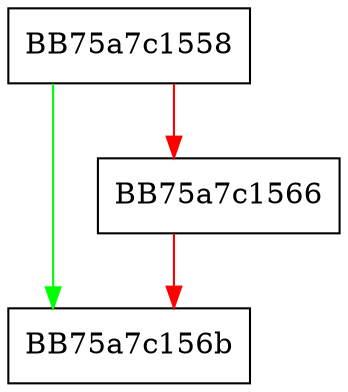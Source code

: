 digraph EnablePrivilege {
  node [shape="box"];
  graph [splines=ortho];
  BB75a7c1558 -> BB75a7c156b [color="green"];
  BB75a7c1558 -> BB75a7c1566 [color="red"];
  BB75a7c1566 -> BB75a7c156b [color="red"];
}